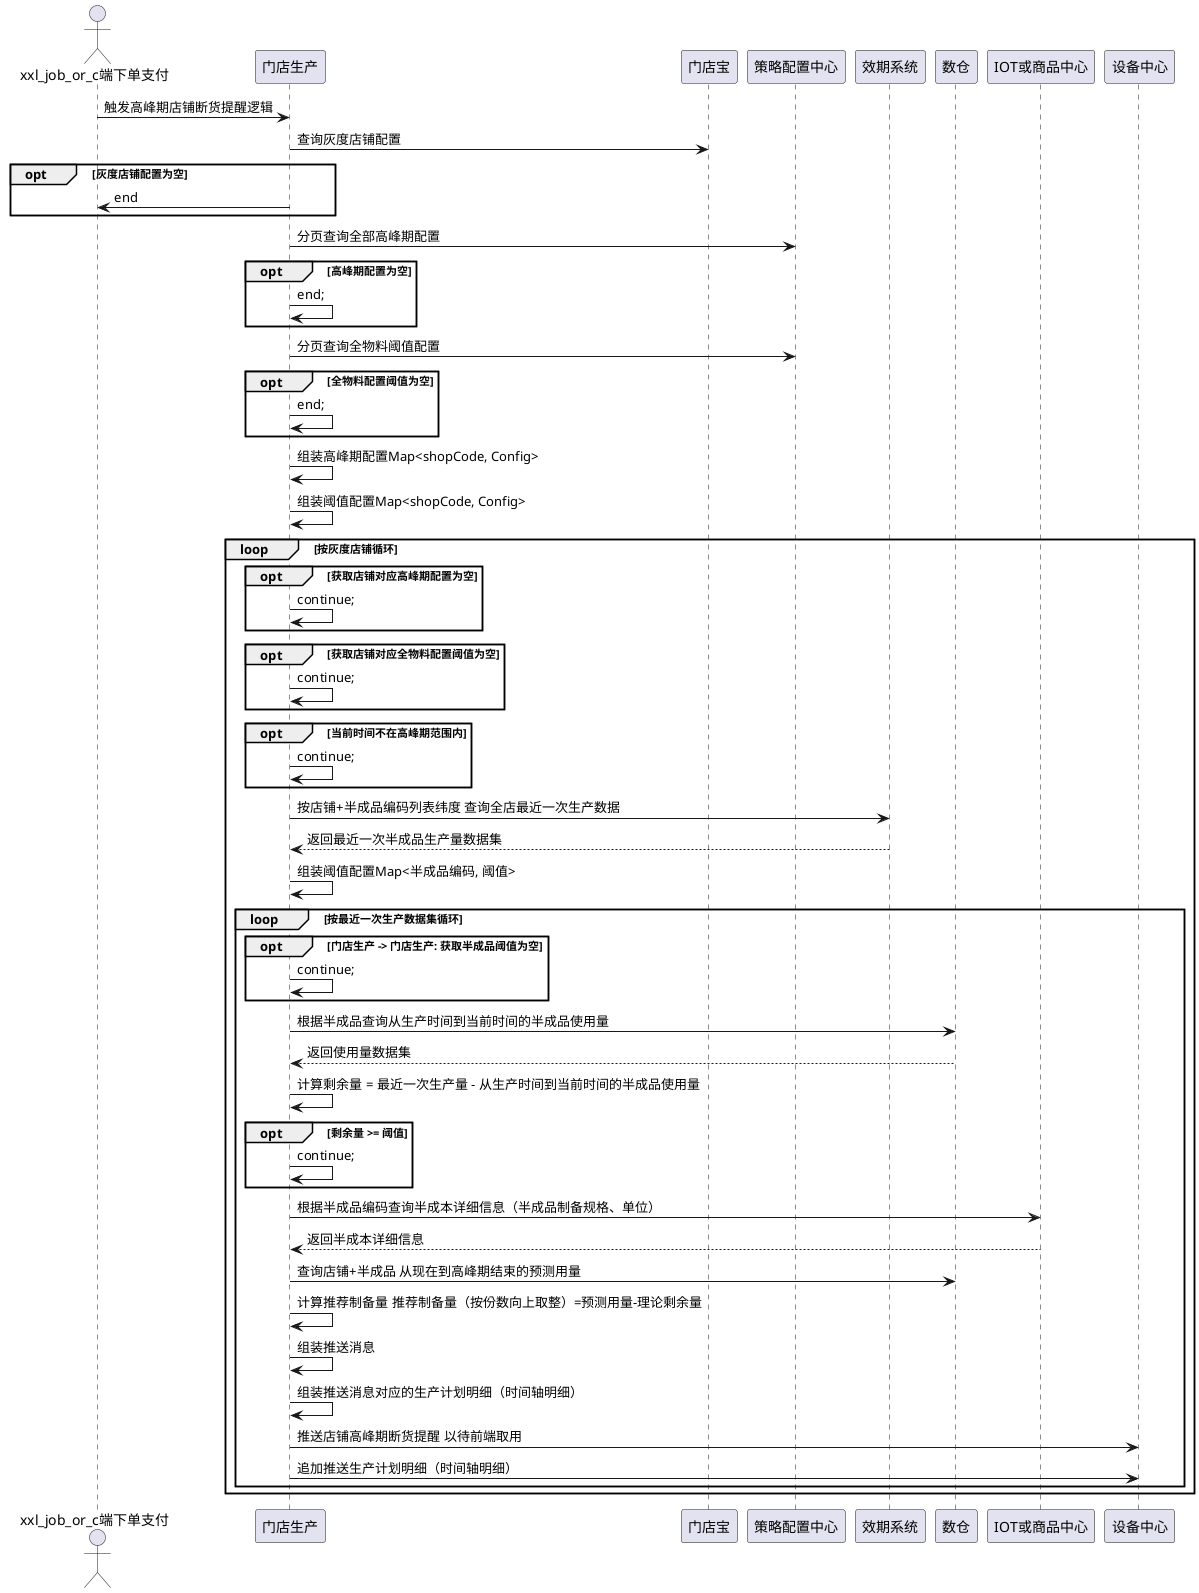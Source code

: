 @startuml
'https://plantuml.com/sequence-diagram

actor xxl_job_or_c端下单支付
xxl_job_or_c端下单支付 -> 门店生产: 触发高峰期店铺断货提醒逻辑
门店生产 -> 门店宝: 查询灰度店铺配置
opt 灰度店铺配置为空
门店生产 -> xxl_job_or_c端下单支付: end
end
门店生产 -> 策略配置中心: 分页查询全部高峰期配置
opt 高峰期配置为空
    门店生产 -> 门店生产: end;
end
门店生产 -> 策略配置中心: 分页查询全物料阈值配置
opt 全物料配置阈值为空
    门店生产 -> 门店生产: end;
end
门店生产 -> 门店生产: 组装高峰期配置Map<shopCode, Config>
门店生产 -> 门店生产: 组装阈值配置Map<shopCode, Config>
loop 按灰度店铺循环
    opt 获取店铺对应高峰期配置为空
    门店生产 -> 门店生产: continue;
    end
    opt 获取店铺对应全物料配置阈值为空
      门店生产 -> 门店生产: continue;
    end
    opt 当前时间不在高峰期范围内
    门店生产 -> 门店生产: continue;
    end
    门店生产 -> 效期系统: 按店铺+半成品编码列表纬度 查询全店最近一次生产数据
    效期系统 --> 门店生产: 返回最近一次半成品生产量数据集
    门店生产 -> 门店生产: 组装阈值配置Map<半成品编码, 阈值>
        loop 按最近一次生产数据集循环
        opt 门店生产 -> 门店生产: 获取半成品阈值为空
        门店生产 -> 门店生产: continue;
        end
        门店生产 -> 数仓: 根据半成品查询从生产时间到当前时间的半成品使用量
        数仓 --> 门店生产: 返回使用量数据集
        门店生产 -> 门店生产: 计算剩余量 = 最近一次生产量 - 从生产时间到当前时间的半成品使用量
        opt 剩余量 >= 阈值
        门店生产 -> 门店生产: continue;
        end
		门店生产 -> IOT或商品中心: 根据半成品编码查询半成本详细信息（半成品制备规格、单位）
		IOT或商品中心 --> 门店生产: 返回半成本详细信息
		门店生产 -> 数仓: 查询店铺+半成品 从现在到高峰期结束的预测用量
        门店生产 -> 门店生产: 计算推荐制备量 推荐制备量（按份数向上取整）=预测用量-理论剩余量
				门店生产 -> 门店生产: 组装推送消息
				门店生产 -> 门店生产: 组装推送消息对应的生产计划明细（时间轴明细）
        门店生产 -> 设备中心: 推送店铺高峰期断货提醒 以待前端取用
		门店生产 -> 设备中心: 追加推送生产计划明细（时间轴明细）
        end
end
@enduml